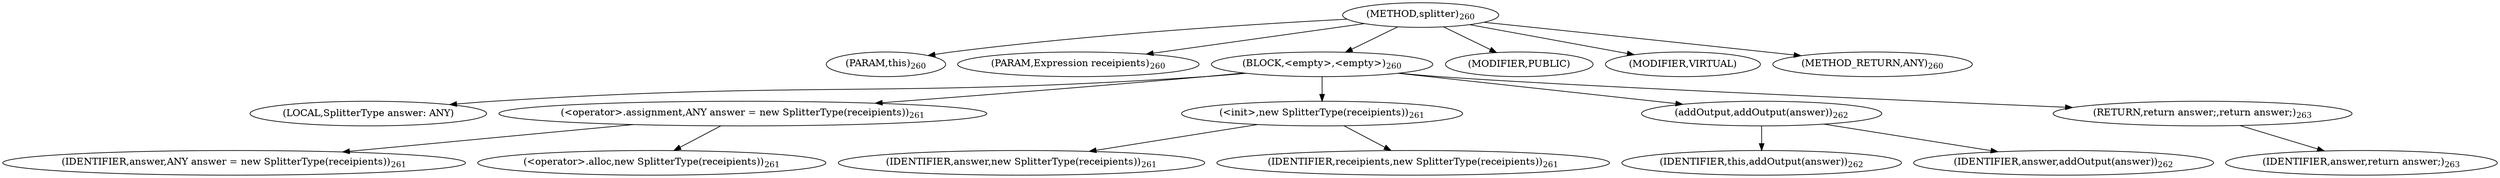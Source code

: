 digraph "splitter" {  
"707" [label = <(METHOD,splitter)<SUB>260</SUB>> ]
"62" [label = <(PARAM,this)<SUB>260</SUB>> ]
"708" [label = <(PARAM,Expression receipients)<SUB>260</SUB>> ]
"709" [label = <(BLOCK,&lt;empty&gt;,&lt;empty&gt;)<SUB>260</SUB>> ]
"60" [label = <(LOCAL,SplitterType answer: ANY)> ]
"710" [label = <(&lt;operator&gt;.assignment,ANY answer = new SplitterType(receipients))<SUB>261</SUB>> ]
"711" [label = <(IDENTIFIER,answer,ANY answer = new SplitterType(receipients))<SUB>261</SUB>> ]
"712" [label = <(&lt;operator&gt;.alloc,new SplitterType(receipients))<SUB>261</SUB>> ]
"713" [label = <(&lt;init&gt;,new SplitterType(receipients))<SUB>261</SUB>> ]
"59" [label = <(IDENTIFIER,answer,new SplitterType(receipients))<SUB>261</SUB>> ]
"714" [label = <(IDENTIFIER,receipients,new SplitterType(receipients))<SUB>261</SUB>> ]
"715" [label = <(addOutput,addOutput(answer))<SUB>262</SUB>> ]
"61" [label = <(IDENTIFIER,this,addOutput(answer))<SUB>262</SUB>> ]
"716" [label = <(IDENTIFIER,answer,addOutput(answer))<SUB>262</SUB>> ]
"717" [label = <(RETURN,return answer;,return answer;)<SUB>263</SUB>> ]
"718" [label = <(IDENTIFIER,answer,return answer;)<SUB>263</SUB>> ]
"719" [label = <(MODIFIER,PUBLIC)> ]
"720" [label = <(MODIFIER,VIRTUAL)> ]
"721" [label = <(METHOD_RETURN,ANY)<SUB>260</SUB>> ]
  "707" -> "62" 
  "707" -> "708" 
  "707" -> "709" 
  "707" -> "719" 
  "707" -> "720" 
  "707" -> "721" 
  "709" -> "60" 
  "709" -> "710" 
  "709" -> "713" 
  "709" -> "715" 
  "709" -> "717" 
  "710" -> "711" 
  "710" -> "712" 
  "713" -> "59" 
  "713" -> "714" 
  "715" -> "61" 
  "715" -> "716" 
  "717" -> "718" 
}
